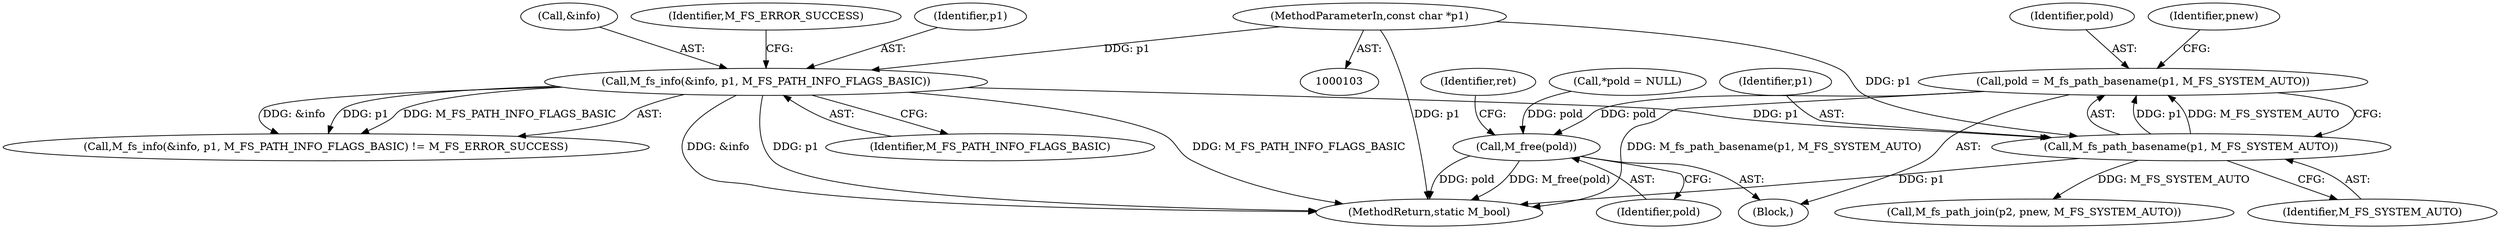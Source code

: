 digraph "0_mstdlib_db124b8f607dd0a40a9aef2d4d468fad433522a7@pointer" {
"1000163" [label="(Call,pold = M_fs_path_basename(p1, M_FS_SYSTEM_AUTO))"];
"1000165" [label="(Call,M_fs_path_basename(p1, M_FS_SYSTEM_AUTO))"];
"1000133" [label="(Call,M_fs_info(&info, p1, M_FS_PATH_INFO_FLAGS_BASIC))"];
"1000104" [label="(MethodParameterIn,const char *p1)"];
"1000188" [label="(Call,M_free(pold))"];
"1000133" [label="(Call,M_fs_info(&info, p1, M_FS_PATH_INFO_FLAGS_BASIC))"];
"1000192" [label="(MethodReturn,static M_bool)"];
"1000137" [label="(Identifier,M_FS_PATH_INFO_FLAGS_BASIC)"];
"1000134" [label="(Call,&info)"];
"1000166" [label="(Identifier,p1)"];
"1000164" [label="(Identifier,pold)"];
"1000191" [label="(Identifier,ret)"];
"1000138" [label="(Identifier,M_FS_ERROR_SUCCESS)"];
"1000189" [label="(Identifier,pold)"];
"1000107" [label="(Block,)"];
"1000170" [label="(Call,M_fs_path_join(p2, pnew, M_FS_SYSTEM_AUTO))"];
"1000163" [label="(Call,pold = M_fs_path_basename(p1, M_FS_SYSTEM_AUTO))"];
"1000113" [label="(Call,*pold = NULL)"];
"1000132" [label="(Call,M_fs_info(&info, p1, M_FS_PATH_INFO_FLAGS_BASIC) != M_FS_ERROR_SUCCESS)"];
"1000188" [label="(Call,M_free(pold))"];
"1000167" [label="(Identifier,M_FS_SYSTEM_AUTO)"];
"1000104" [label="(MethodParameterIn,const char *p1)"];
"1000169" [label="(Identifier,pnew)"];
"1000165" [label="(Call,M_fs_path_basename(p1, M_FS_SYSTEM_AUTO))"];
"1000136" [label="(Identifier,p1)"];
"1000163" -> "1000107"  [label="AST: "];
"1000163" -> "1000165"  [label="CFG: "];
"1000164" -> "1000163"  [label="AST: "];
"1000165" -> "1000163"  [label="AST: "];
"1000169" -> "1000163"  [label="CFG: "];
"1000163" -> "1000192"  [label="DDG: M_fs_path_basename(p1, M_FS_SYSTEM_AUTO)"];
"1000165" -> "1000163"  [label="DDG: p1"];
"1000165" -> "1000163"  [label="DDG: M_FS_SYSTEM_AUTO"];
"1000163" -> "1000188"  [label="DDG: pold"];
"1000165" -> "1000167"  [label="CFG: "];
"1000166" -> "1000165"  [label="AST: "];
"1000167" -> "1000165"  [label="AST: "];
"1000165" -> "1000192"  [label="DDG: p1"];
"1000133" -> "1000165"  [label="DDG: p1"];
"1000104" -> "1000165"  [label="DDG: p1"];
"1000165" -> "1000170"  [label="DDG: M_FS_SYSTEM_AUTO"];
"1000133" -> "1000132"  [label="AST: "];
"1000133" -> "1000137"  [label="CFG: "];
"1000134" -> "1000133"  [label="AST: "];
"1000136" -> "1000133"  [label="AST: "];
"1000137" -> "1000133"  [label="AST: "];
"1000138" -> "1000133"  [label="CFG: "];
"1000133" -> "1000192"  [label="DDG: &info"];
"1000133" -> "1000192"  [label="DDG: p1"];
"1000133" -> "1000192"  [label="DDG: M_FS_PATH_INFO_FLAGS_BASIC"];
"1000133" -> "1000132"  [label="DDG: &info"];
"1000133" -> "1000132"  [label="DDG: p1"];
"1000133" -> "1000132"  [label="DDG: M_FS_PATH_INFO_FLAGS_BASIC"];
"1000104" -> "1000133"  [label="DDG: p1"];
"1000104" -> "1000103"  [label="AST: "];
"1000104" -> "1000192"  [label="DDG: p1"];
"1000188" -> "1000107"  [label="AST: "];
"1000188" -> "1000189"  [label="CFG: "];
"1000189" -> "1000188"  [label="AST: "];
"1000191" -> "1000188"  [label="CFG: "];
"1000188" -> "1000192"  [label="DDG: M_free(pold)"];
"1000188" -> "1000192"  [label="DDG: pold"];
"1000113" -> "1000188"  [label="DDG: pold"];
}
